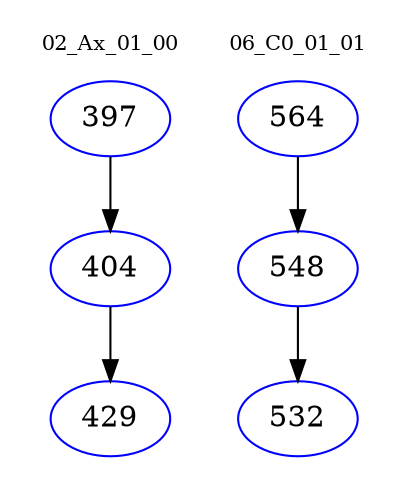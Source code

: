digraph{
subgraph cluster_0 {
color = white
label = "02_Ax_01_00";
fontsize=10;
T0_397 [label="397", color="blue"]
T0_397 -> T0_404 [color="black"]
T0_404 [label="404", color="blue"]
T0_404 -> T0_429 [color="black"]
T0_429 [label="429", color="blue"]
}
subgraph cluster_1 {
color = white
label = "06_C0_01_01";
fontsize=10;
T1_564 [label="564", color="blue"]
T1_564 -> T1_548 [color="black"]
T1_548 [label="548", color="blue"]
T1_548 -> T1_532 [color="black"]
T1_532 [label="532", color="blue"]
}
}
